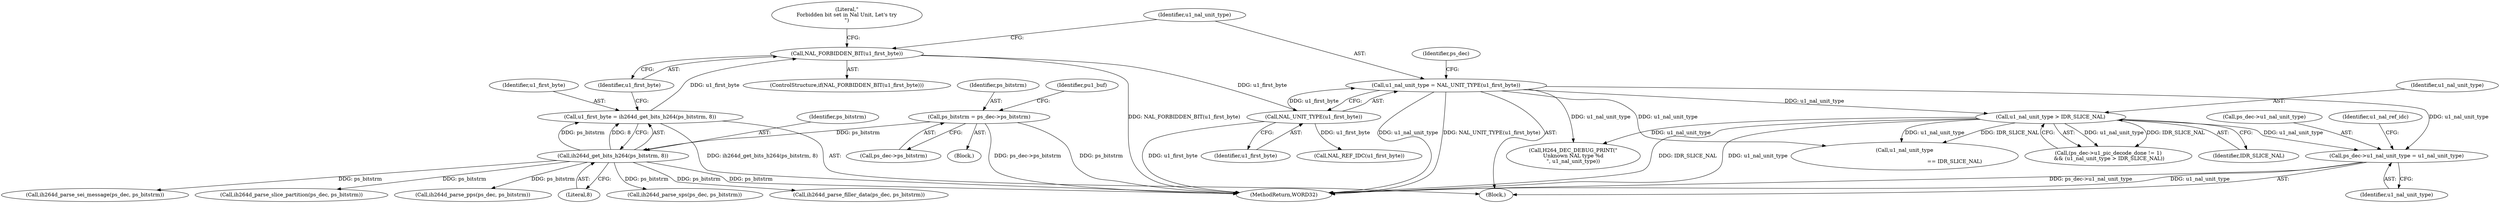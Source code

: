 digraph "0_Android_0b23c81c3dd9ec38f7e6806a3955fed1925541a0_0@pointer" {
"1000198" [label="(Call,ps_dec->u1_nal_unit_type = u1_nal_unit_type)"];
"1000175" [label="(Call,u1_nal_unit_type = NAL_UNIT_TYPE(u1_first_byte))"];
"1000177" [label="(Call,NAL_UNIT_TYPE(u1_first_byte))"];
"1000170" [label="(Call,NAL_FORBIDDEN_BIT(u1_first_byte))"];
"1000164" [label="(Call,u1_first_byte = ih264d_get_bits_h264(ps_bitstrm, 8))"];
"1000166" [label="(Call,ih264d_get_bits_h264(ps_bitstrm, 8))"];
"1000141" [label="(Call,ps_bitstrm = ps_dec->ps_bitstrm)"];
"1000192" [label="(Call,u1_nal_unit_type > IDR_SLICE_NAL)"];
"1000193" [label="(Identifier,u1_nal_unit_type)"];
"1000199" [label="(Call,ps_dec->u1_nal_unit_type)"];
"1000142" [label="(Identifier,ps_bitstrm)"];
"1000255" [label="(Call,u1_nal_unit_type\n\n                                                             == IDR_SLICE_NAL)"];
"1000183" [label="(Identifier,ps_dec)"];
"1000175" [label="(Call,u1_nal_unit_type = NAL_UNIT_TYPE(u1_first_byte))"];
"1000170" [label="(Call,NAL_FORBIDDEN_BIT(u1_first_byte))"];
"1000207" [label="(Call,NAL_REF_IDC(u1_first_byte))"];
"1000165" [label="(Identifier,u1_first_byte)"];
"1000202" [label="(Identifier,u1_nal_unit_type)"];
"1000169" [label="(ControlStructure,if(NAL_FORBIDDEN_BIT(u1_first_byte)))"];
"1000408" [label="(MethodReturn,WORD32)"];
"1000307" [label="(Call,ih264d_parse_sei_message(ps_dec, ps_bitstrm))"];
"1000402" [label="(Call,H264_DEC_DEBUG_PRINT(\"\nUnknown NAL type %d\n\", u1_nal_unit_type))"];
"1000167" [label="(Identifier,ps_bitstrm)"];
"1000143" [label="(Call,ps_dec->ps_bitstrm)"];
"1000171" [label="(Identifier,u1_first_byte)"];
"1000220" [label="(Call,ih264d_parse_slice_partition(ps_dec, ps_bitstrm))"];
"1000147" [label="(Identifier,pu1_buf)"];
"1000186" [label="(Call,(ps_dec->u1_pic_decode_done != 1)\n && (u1_nal_unit_type > IDR_SLICE_NAL))"];
"1000141" [label="(Call,ps_bitstrm = ps_dec->ps_bitstrm)"];
"1000176" [label="(Identifier,u1_nal_unit_type)"];
"1000174" [label="(Literal,\"\nForbidden bit set in Nal Unit, Let's try\n\")"];
"1000352" [label="(Call,ih264d_parse_pps(ps_dec, ps_bitstrm))"];
"1000110" [label="(Block,)"];
"1000168" [label="(Literal,8)"];
"1000198" [label="(Call,ps_dec->u1_nal_unit_type = u1_nal_unit_type)"];
"1000166" [label="(Call,ih264d_get_bits_h264(ps_bitstrm, 8))"];
"1000192" [label="(Call,u1_nal_unit_type > IDR_SLICE_NAL)"];
"1000178" [label="(Identifier,u1_first_byte)"];
"1000177" [label="(Call,NAL_UNIT_TYPE(u1_first_byte))"];
"1000327" [label="(Call,ih264d_parse_sps(ps_dec, ps_bitstrm))"];
"1000204" [label="(Identifier,u1_nal_ref_idc)"];
"1000164" [label="(Call,u1_first_byte = ih264d_get_bits_h264(ps_bitstrm, 8))"];
"1000397" [label="(Call,ih264d_parse_filler_data(ps_dec, ps_bitstrm))"];
"1000194" [label="(Identifier,IDR_SLICE_NAL)"];
"1000151" [label="(Block,)"];
"1000198" -> "1000151"  [label="AST: "];
"1000198" -> "1000202"  [label="CFG: "];
"1000199" -> "1000198"  [label="AST: "];
"1000202" -> "1000198"  [label="AST: "];
"1000204" -> "1000198"  [label="CFG: "];
"1000198" -> "1000408"  [label="DDG: ps_dec->u1_nal_unit_type"];
"1000198" -> "1000408"  [label="DDG: u1_nal_unit_type"];
"1000175" -> "1000198"  [label="DDG: u1_nal_unit_type"];
"1000192" -> "1000198"  [label="DDG: u1_nal_unit_type"];
"1000175" -> "1000151"  [label="AST: "];
"1000175" -> "1000177"  [label="CFG: "];
"1000176" -> "1000175"  [label="AST: "];
"1000177" -> "1000175"  [label="AST: "];
"1000183" -> "1000175"  [label="CFG: "];
"1000175" -> "1000408"  [label="DDG: u1_nal_unit_type"];
"1000175" -> "1000408"  [label="DDG: NAL_UNIT_TYPE(u1_first_byte)"];
"1000177" -> "1000175"  [label="DDG: u1_first_byte"];
"1000175" -> "1000192"  [label="DDG: u1_nal_unit_type"];
"1000175" -> "1000255"  [label="DDG: u1_nal_unit_type"];
"1000175" -> "1000402"  [label="DDG: u1_nal_unit_type"];
"1000177" -> "1000178"  [label="CFG: "];
"1000178" -> "1000177"  [label="AST: "];
"1000177" -> "1000408"  [label="DDG: u1_first_byte"];
"1000170" -> "1000177"  [label="DDG: u1_first_byte"];
"1000177" -> "1000207"  [label="DDG: u1_first_byte"];
"1000170" -> "1000169"  [label="AST: "];
"1000170" -> "1000171"  [label="CFG: "];
"1000171" -> "1000170"  [label="AST: "];
"1000174" -> "1000170"  [label="CFG: "];
"1000176" -> "1000170"  [label="CFG: "];
"1000170" -> "1000408"  [label="DDG: NAL_FORBIDDEN_BIT(u1_first_byte)"];
"1000164" -> "1000170"  [label="DDG: u1_first_byte"];
"1000164" -> "1000151"  [label="AST: "];
"1000164" -> "1000166"  [label="CFG: "];
"1000165" -> "1000164"  [label="AST: "];
"1000166" -> "1000164"  [label="AST: "];
"1000171" -> "1000164"  [label="CFG: "];
"1000164" -> "1000408"  [label="DDG: ih264d_get_bits_h264(ps_bitstrm, 8)"];
"1000166" -> "1000164"  [label="DDG: ps_bitstrm"];
"1000166" -> "1000164"  [label="DDG: 8"];
"1000166" -> "1000168"  [label="CFG: "];
"1000167" -> "1000166"  [label="AST: "];
"1000168" -> "1000166"  [label="AST: "];
"1000166" -> "1000408"  [label="DDG: ps_bitstrm"];
"1000141" -> "1000166"  [label="DDG: ps_bitstrm"];
"1000166" -> "1000220"  [label="DDG: ps_bitstrm"];
"1000166" -> "1000307"  [label="DDG: ps_bitstrm"];
"1000166" -> "1000327"  [label="DDG: ps_bitstrm"];
"1000166" -> "1000352"  [label="DDG: ps_bitstrm"];
"1000166" -> "1000397"  [label="DDG: ps_bitstrm"];
"1000141" -> "1000110"  [label="AST: "];
"1000141" -> "1000143"  [label="CFG: "];
"1000142" -> "1000141"  [label="AST: "];
"1000143" -> "1000141"  [label="AST: "];
"1000147" -> "1000141"  [label="CFG: "];
"1000141" -> "1000408"  [label="DDG: ps_bitstrm"];
"1000141" -> "1000408"  [label="DDG: ps_dec->ps_bitstrm"];
"1000192" -> "1000186"  [label="AST: "];
"1000192" -> "1000194"  [label="CFG: "];
"1000193" -> "1000192"  [label="AST: "];
"1000194" -> "1000192"  [label="AST: "];
"1000186" -> "1000192"  [label="CFG: "];
"1000192" -> "1000408"  [label="DDG: IDR_SLICE_NAL"];
"1000192" -> "1000408"  [label="DDG: u1_nal_unit_type"];
"1000192" -> "1000186"  [label="DDG: u1_nal_unit_type"];
"1000192" -> "1000186"  [label="DDG: IDR_SLICE_NAL"];
"1000192" -> "1000255"  [label="DDG: u1_nal_unit_type"];
"1000192" -> "1000255"  [label="DDG: IDR_SLICE_NAL"];
"1000192" -> "1000402"  [label="DDG: u1_nal_unit_type"];
}
